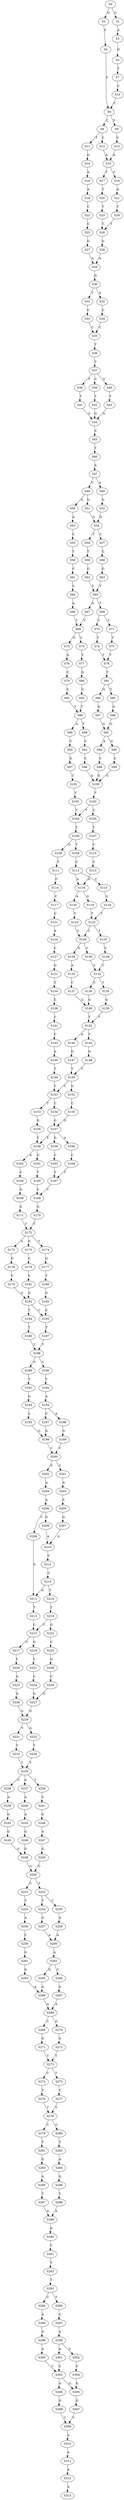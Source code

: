 strict digraph  {
	S0 -> S1 [ label = G ];
	S0 -> S2 [ label = G ];
	S1 -> S3 [ label = A ];
	S2 -> S4 [ label = C ];
	S3 -> S5 [ label = G ];
	S4 -> S6 [ label = C ];
	S5 -> S7 [ label = T ];
	S6 -> S8 [ label = C ];
	S6 -> S9 [ label = T ];
	S7 -> S10 [ label = C ];
	S8 -> S11 [ label = T ];
	S8 -> S12 [ label = C ];
	S9 -> S13 [ label = C ];
	S10 -> S6 [ label = C ];
	S11 -> S14 [ label = G ];
	S12 -> S15 [ label = A ];
	S13 -> S15 [ label = A ];
	S14 -> S16 [ label = A ];
	S15 -> S17 [ label = T ];
	S15 -> S18 [ label = C ];
	S16 -> S19 [ label = A ];
	S17 -> S20 [ label = T ];
	S18 -> S21 [ label = A ];
	S19 -> S22 [ label = C ];
	S20 -> S23 [ label = T ];
	S21 -> S24 [ label = T ];
	S22 -> S25 [ label = C ];
	S23 -> S26 [ label = T ];
	S24 -> S26 [ label = T ];
	S25 -> S27 [ label = G ];
	S26 -> S28 [ label = G ];
	S27 -> S29 [ label = G ];
	S28 -> S29 [ label = G ];
	S29 -> S30 [ label = G ];
	S30 -> S31 [ label = T ];
	S30 -> S32 [ label = A ];
	S31 -> S33 [ label = C ];
	S32 -> S34 [ label = C ];
	S33 -> S35 [ label = C ];
	S34 -> S35 [ label = C ];
	S35 -> S36 [ label = T ];
	S36 -> S37 [ label = T ];
	S37 -> S38 [ label = T ];
	S37 -> S39 [ label = C ];
	S37 -> S40 [ label = G ];
	S38 -> S41 [ label = T ];
	S39 -> S42 [ label = T ];
	S40 -> S43 [ label = T ];
	S41 -> S44 [ label = G ];
	S42 -> S44 [ label = G ];
	S43 -> S44 [ label = G ];
	S44 -> S45 [ label = C ];
	S45 -> S46 [ label = T ];
	S46 -> S47 [ label = A ];
	S47 -> S48 [ label = C ];
	S47 -> S49 [ label = A ];
	S48 -> S50 [ label = A ];
	S48 -> S51 [ label = G ];
	S49 -> S52 [ label = G ];
	S50 -> S53 [ label = A ];
	S51 -> S54 [ label = G ];
	S52 -> S54 [ label = G ];
	S53 -> S55 [ label = C ];
	S54 -> S56 [ label = T ];
	S54 -> S57 [ label = C ];
	S55 -> S58 [ label = T ];
	S56 -> S59 [ label = T ];
	S57 -> S60 [ label = C ];
	S58 -> S61 [ label = C ];
	S59 -> S62 [ label = G ];
	S60 -> S63 [ label = G ];
	S61 -> S64 [ label = C ];
	S62 -> S65 [ label = T ];
	S63 -> S65 [ label = T ];
	S64 -> S66 [ label = A ];
	S65 -> S67 [ label = A ];
	S65 -> S68 [ label = T ];
	S66 -> S69 [ label = T ];
	S67 -> S69 [ label = T ];
	S68 -> S70 [ label = C ];
	S68 -> S71 [ label = T ];
	S69 -> S72 [ label = G ];
	S69 -> S73 [ label = C ];
	S70 -> S74 [ label = T ];
	S71 -> S75 [ label = T ];
	S72 -> S76 [ label = A ];
	S73 -> S77 [ label = T ];
	S74 -> S78 [ label = T ];
	S75 -> S78 [ label = T ];
	S76 -> S79 [ label = C ];
	S77 -> S80 [ label = G ];
	S78 -> S81 [ label = T ];
	S79 -> S82 [ label = C ];
	S80 -> S83 [ label = C ];
	S81 -> S84 [ label = G ];
	S81 -> S85 [ label = T ];
	S82 -> S86 [ label = T ];
	S83 -> S86 [ label = T ];
	S84 -> S87 [ label = G ];
	S85 -> S88 [ label = G ];
	S86 -> S89 [ label = T ];
	S86 -> S90 [ label = A ];
	S87 -> S91 [ label = G ];
	S88 -> S91 [ label = G ];
	S89 -> S92 [ label = C ];
	S90 -> S93 [ label = C ];
	S91 -> S94 [ label = A ];
	S91 -> S95 [ label = G ];
	S92 -> S96 [ label = C ];
	S93 -> S97 [ label = G ];
	S94 -> S98 [ label = C ];
	S95 -> S99 [ label = C ];
	S96 -> S100 [ label = G ];
	S97 -> S101 [ label = T ];
	S98 -> S100 [ label = G ];
	S99 -> S100 [ label = G ];
	S100 -> S102 [ label = T ];
	S101 -> S103 [ label = T ];
	S102 -> S104 [ label = T ];
	S102 -> S105 [ label = C ];
	S103 -> S104 [ label = T ];
	S104 -> S106 [ label = T ];
	S105 -> S107 [ label = T ];
	S106 -> S108 [ label = G ];
	S106 -> S109 [ label = T ];
	S107 -> S110 [ label = C ];
	S108 -> S111 [ label = T ];
	S109 -> S112 [ label = C ];
	S110 -> S113 [ label = C ];
	S111 -> S114 [ label = C ];
	S112 -> S115 [ label = C ];
	S112 -> S116 [ label = A ];
	S113 -> S116 [ label = A ];
	S114 -> S117 [ label = C ];
	S115 -> S118 [ label = G ];
	S116 -> S119 [ label = G ];
	S116 -> S120 [ label = A ];
	S117 -> S121 [ label = C ];
	S118 -> S122 [ label = T ];
	S119 -> S122 [ label = T ];
	S120 -> S123 [ label = T ];
	S121 -> S124 [ label = A ];
	S122 -> S125 [ label = T ];
	S122 -> S126 [ label = C ];
	S123 -> S126 [ label = C ];
	S124 -> S127 [ label = C ];
	S125 -> S128 [ label = C ];
	S126 -> S129 [ label = G ];
	S126 -> S130 [ label = C ];
	S127 -> S131 [ label = G ];
	S128 -> S132 [ label = C ];
	S129 -> S133 [ label = A ];
	S130 -> S132 [ label = C ];
	S131 -> S134 [ label = T ];
	S132 -> S135 [ label = T ];
	S132 -> S136 [ label = C ];
	S133 -> S137 [ label = C ];
	S134 -> S138 [ label = C ];
	S135 -> S139 [ label = G ];
	S136 -> S140 [ label = G ];
	S137 -> S140 [ label = G ];
	S138 -> S141 [ label = C ];
	S139 -> S142 [ label = T ];
	S140 -> S142 [ label = T ];
	S141 -> S143 [ label = C ];
	S142 -> S144 [ label = A ];
	S142 -> S145 [ label = T ];
	S143 -> S146 [ label = A ];
	S144 -> S147 [ label = G ];
	S145 -> S148 [ label = G ];
	S146 -> S149 [ label = T ];
	S147 -> S150 [ label = T ];
	S148 -> S150 [ label = T ];
	S149 -> S151 [ label = C ];
	S150 -> S151 [ label = C ];
	S150 -> S152 [ label = G ];
	S151 -> S153 [ label = T ];
	S151 -> S154 [ label = C ];
	S152 -> S155 [ label = C ];
	S153 -> S156 [ label = G ];
	S154 -> S157 [ label = G ];
	S155 -> S157 [ label = G ];
	S156 -> S158 [ label = T ];
	S157 -> S158 [ label = T ];
	S157 -> S159 [ label = G ];
	S157 -> S160 [ label = A ];
	S158 -> S161 [ label = G ];
	S158 -> S162 [ label = A ];
	S159 -> S163 [ label = C ];
	S160 -> S164 [ label = C ];
	S161 -> S165 [ label = T ];
	S162 -> S166 [ label = C ];
	S163 -> S167 [ label = T ];
	S164 -> S167 [ label = T ];
	S165 -> S168 [ label = C ];
	S166 -> S169 [ label = G ];
	S167 -> S168 [ label = C ];
	S168 -> S170 [ label = G ];
	S169 -> S171 [ label = G ];
	S170 -> S172 [ label = T ];
	S171 -> S172 [ label = T ];
	S172 -> S173 [ label = A ];
	S172 -> S174 [ label = T ];
	S172 -> S175 [ label = C ];
	S173 -> S176 [ label = G ];
	S174 -> S177 [ label = G ];
	S175 -> S178 [ label = C ];
	S176 -> S179 [ label = C ];
	S177 -> S180 [ label = T ];
	S178 -> S181 [ label = C ];
	S179 -> S182 [ label = G ];
	S180 -> S183 [ label = G ];
	S181 -> S182 [ label = G ];
	S182 -> S184 [ label = T ];
	S182 -> S185 [ label = C ];
	S183 -> S185 [ label = C ];
	S184 -> S186 [ label = T ];
	S185 -> S187 [ label = T ];
	S186 -> S188 [ label = T ];
	S187 -> S188 [ label = T ];
	S188 -> S189 [ label = G ];
	S188 -> S190 [ label = C ];
	S189 -> S191 [ label = T ];
	S190 -> S192 [ label = T ];
	S191 -> S193 [ label = G ];
	S192 -> S194 [ label = A ];
	S193 -> S195 [ label = C ];
	S194 -> S196 [ label = A ];
	S194 -> S197 [ label = C ];
	S195 -> S198 [ label = G ];
	S196 -> S199 [ label = G ];
	S197 -> S198 [ label = G ];
	S198 -> S200 [ label = C ];
	S199 -> S200 [ label = C ];
	S200 -> S201 [ label = C ];
	S200 -> S202 [ label = G ];
	S201 -> S203 [ label = A ];
	S202 -> S204 [ label = A ];
	S203 -> S205 [ label = C ];
	S204 -> S206 [ label = A ];
	S205 -> S207 [ label = G ];
	S206 -> S208 [ label = G ];
	S206 -> S209 [ label = C ];
	S207 -> S210 [ label = A ];
	S208 -> S210 [ label = A ];
	S209 -> S211 [ label = G ];
	S210 -> S212 [ label = C ];
	S211 -> S213 [ label = T ];
	S212 -> S214 [ label = C ];
	S213 -> S215 [ label = C ];
	S214 -> S216 [ label = T ];
	S214 -> S211 [ label = G ];
	S215 -> S217 [ label = C ];
	S215 -> S218 [ label = G ];
	S216 -> S219 [ label = T ];
	S217 -> S220 [ label = C ];
	S218 -> S221 [ label = C ];
	S219 -> S215 [ label = C ];
	S219 -> S222 [ label = G ];
	S220 -> S223 [ label = G ];
	S221 -> S224 [ label = C ];
	S222 -> S225 [ label = C ];
	S223 -> S226 [ label = G ];
	S224 -> S227 [ label = G ];
	S225 -> S228 [ label = G ];
	S226 -> S229 [ label = G ];
	S227 -> S229 [ label = G ];
	S228 -> S230 [ label = C ];
	S229 -> S231 [ label = T ];
	S229 -> S232 [ label = G ];
	S230 -> S227 [ label = G ];
	S231 -> S233 [ label = T ];
	S232 -> S234 [ label = T ];
	S233 -> S235 [ label = T ];
	S234 -> S235 [ label = T ];
	S235 -> S236 [ label = G ];
	S235 -> S237 [ label = A ];
	S235 -> S238 [ label = T ];
	S236 -> S239 [ label = A ];
	S237 -> S240 [ label = A ];
	S238 -> S241 [ label = C ];
	S239 -> S242 [ label = G ];
	S240 -> S243 [ label = A ];
	S241 -> S244 [ label = G ];
	S242 -> S245 [ label = G ];
	S243 -> S246 [ label = G ];
	S244 -> S247 [ label = A ];
	S245 -> S248 [ label = G ];
	S246 -> S248 [ label = G ];
	S247 -> S249 [ label = G ];
	S248 -> S250 [ label = G ];
	S249 -> S250 [ label = G ];
	S250 -> S251 [ label = C ];
	S250 -> S252 [ label = T ];
	S251 -> S253 [ label = T ];
	S252 -> S254 [ label = T ];
	S252 -> S255 [ label = C ];
	S253 -> S256 [ label = A ];
	S254 -> S257 [ label = G ];
	S255 -> S258 [ label = G ];
	S256 -> S259 [ label = C ];
	S257 -> S260 [ label = A ];
	S258 -> S260 [ label = A ];
	S259 -> S261 [ label = G ];
	S260 -> S262 [ label = A ];
	S261 -> S263 [ label = G ];
	S262 -> S264 [ label = C ];
	S262 -> S265 [ label = G ];
	S263 -> S266 [ label = A ];
	S264 -> S267 [ label = A ];
	S265 -> S266 [ label = A ];
	S266 -> S268 [ label = A ];
	S267 -> S268 [ label = A ];
	S268 -> S269 [ label = C ];
	S268 -> S270 [ label = G ];
	S269 -> S271 [ label = G ];
	S270 -> S272 [ label = G ];
	S271 -> S273 [ label = T ];
	S272 -> S273 [ label = T ];
	S273 -> S274 [ label = C ];
	S273 -> S275 [ label = T ];
	S274 -> S276 [ label = T ];
	S275 -> S277 [ label = T ];
	S276 -> S278 [ label = T ];
	S277 -> S278 [ label = T ];
	S278 -> S279 [ label = C ];
	S278 -> S280 [ label = G ];
	S279 -> S281 [ label = T ];
	S280 -> S282 [ label = T ];
	S281 -> S283 [ label = G ];
	S282 -> S284 [ label = A ];
	S283 -> S285 [ label = A ];
	S284 -> S286 [ label = G ];
	S285 -> S287 [ label = T ];
	S286 -> S288 [ label = T ];
	S287 -> S289 [ label = A ];
	S288 -> S289 [ label = A ];
	S289 -> S290 [ label = G ];
	S290 -> S291 [ label = T ];
	S291 -> S292 [ label = T ];
	S292 -> S293 [ label = T ];
	S293 -> S294 [ label = C ];
	S293 -> S295 [ label = T ];
	S294 -> S296 [ label = A ];
	S295 -> S297 [ label = C ];
	S296 -> S298 [ label = G ];
	S297 -> S299 [ label = A ];
	S298 -> S300 [ label = A ];
	S299 -> S301 [ label = A ];
	S299 -> S302 [ label = G ];
	S300 -> S303 [ label = C ];
	S301 -> S303 [ label = C ];
	S302 -> S304 [ label = C ];
	S303 -> S305 [ label = G ];
	S303 -> S306 [ label = A ];
	S304 -> S305 [ label = G ];
	S305 -> S307 [ label = G ];
	S306 -> S308 [ label = G ];
	S307 -> S309 [ label = T ];
	S308 -> S309 [ label = T ];
	S309 -> S310 [ label = A ];
	S310 -> S311 [ label = A ];
	S311 -> S312 [ label = A ];
	S312 -> S313 [ label = A ];
}

